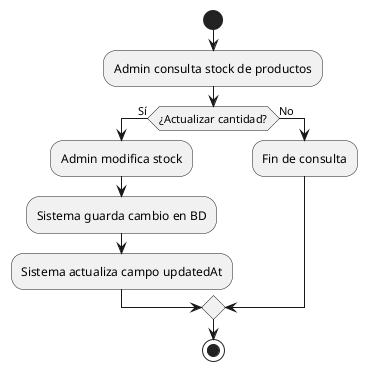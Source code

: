 @startuml
start
:Admin consulta stock de productos;

if (¿Actualizar cantidad?) then (Sí)
  :Admin modifica stock;
  :Sistema guarda cambio en BD;
  :Sistema actualiza campo updatedAt;
else (No)
  :Fin de consulta;
endif

stop
@enduml